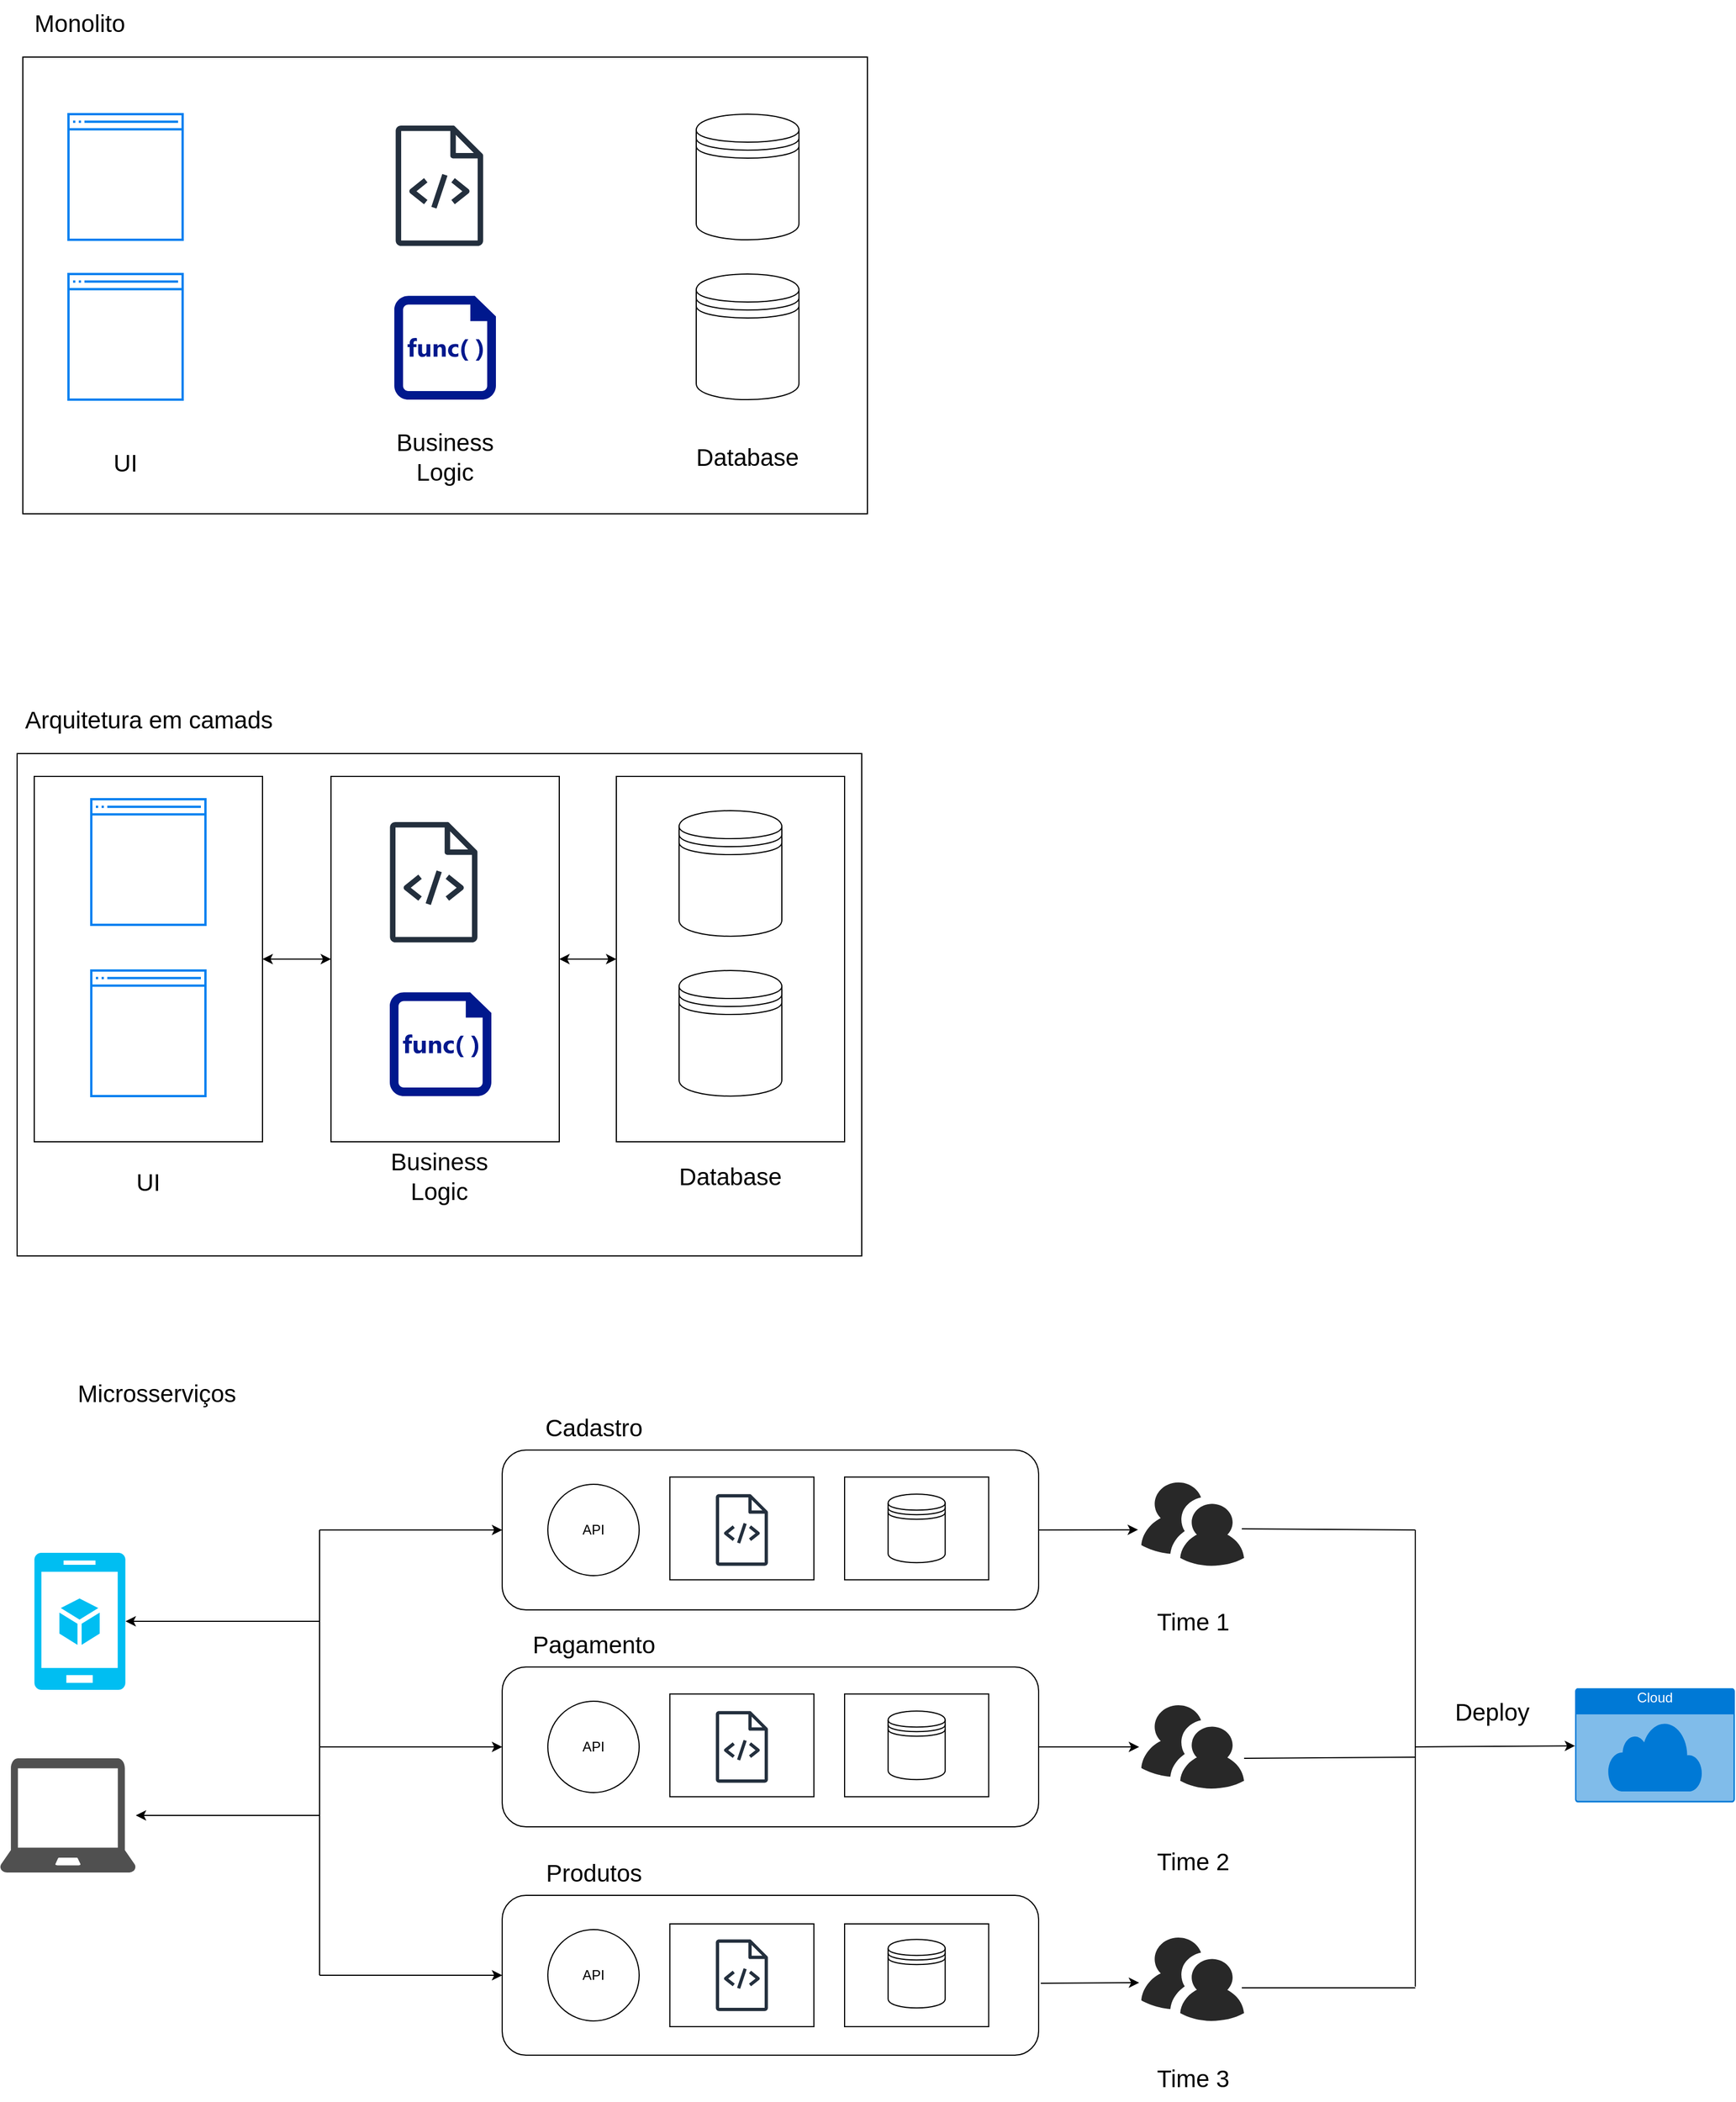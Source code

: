 <mxfile version="27.1.4">
  <diagram name="Page-1" id="bsXwj28w_MeKT_kwM-F2">
    <mxGraphModel dx="1418" dy="1894" grid="1" gridSize="10" guides="1" tooltips="1" connect="1" arrows="1" fold="1" page="1" pageScale="1" pageWidth="850" pageHeight="1100" math="0" shadow="0">
      <root>
        <mxCell id="0" />
        <mxCell id="1" parent="0" />
        <mxCell id="INxaInNsMyG7K104eZkQ-15" value="" style="rounded=0;whiteSpace=wrap;html=1;" vertex="1" parent="1">
          <mxGeometry x="55" y="-400" width="740" height="440" as="geometry" />
        </mxCell>
        <mxCell id="INxaInNsMyG7K104eZkQ-28" value="" style="rounded=0;whiteSpace=wrap;html=1;" vertex="1" parent="1">
          <mxGeometry x="580" y="-380" width="200" height="320" as="geometry" />
        </mxCell>
        <mxCell id="INxaInNsMyG7K104eZkQ-27" value="" style="rounded=0;whiteSpace=wrap;html=1;" vertex="1" parent="1">
          <mxGeometry x="330" y="-380" width="200" height="320" as="geometry" />
        </mxCell>
        <mxCell id="INxaInNsMyG7K104eZkQ-26" value="" style="rounded=0;whiteSpace=wrap;html=1;" vertex="1" parent="1">
          <mxGeometry x="70" y="-380" width="200" height="320" as="geometry" />
        </mxCell>
        <mxCell id="INxaInNsMyG7K104eZkQ-2" value="" style="rounded=0;whiteSpace=wrap;html=1;" vertex="1" parent="1">
          <mxGeometry x="60" y="-1010" width="740" height="400" as="geometry" />
        </mxCell>
        <mxCell id="INxaInNsMyG7K104eZkQ-3" value="&lt;font style=&quot;font-size: 21px;&quot;&gt;Monolito&lt;/font&gt;" style="text;html=1;align=center;verticalAlign=middle;whiteSpace=wrap;rounded=0;" vertex="1" parent="1">
          <mxGeometry x="60" y="-1060" width="100" height="40" as="geometry" />
        </mxCell>
        <mxCell id="INxaInNsMyG7K104eZkQ-4" value="" style="shape=datastore;whiteSpace=wrap;html=1;" vertex="1" parent="1">
          <mxGeometry x="650" y="-960" width="90" height="110" as="geometry" />
        </mxCell>
        <mxCell id="INxaInNsMyG7K104eZkQ-7" value="" style="html=1;verticalLabelPosition=bottom;align=center;labelBackgroundColor=#ffffff;verticalAlign=top;strokeWidth=2;strokeColor=#0080F0;shadow=0;dashed=0;shape=mxgraph.ios7.icons.window;" vertex="1" parent="1">
          <mxGeometry x="100" y="-960" width="100" height="110" as="geometry" />
        </mxCell>
        <mxCell id="INxaInNsMyG7K104eZkQ-8" value="" style="html=1;verticalLabelPosition=bottom;align=center;labelBackgroundColor=#ffffff;verticalAlign=top;strokeWidth=2;strokeColor=#0080F0;shadow=0;dashed=0;shape=mxgraph.ios7.icons.window;" vertex="1" parent="1">
          <mxGeometry x="100" y="-820" width="100" height="110" as="geometry" />
        </mxCell>
        <mxCell id="INxaInNsMyG7K104eZkQ-9" value="" style="shape=datastore;whiteSpace=wrap;html=1;" vertex="1" parent="1">
          <mxGeometry x="650" y="-820" width="90" height="110" as="geometry" />
        </mxCell>
        <mxCell id="INxaInNsMyG7K104eZkQ-10" value="" style="sketch=0;outlineConnect=0;fontColor=#232F3E;gradientColor=none;fillColor=#232F3D;strokeColor=none;dashed=0;verticalLabelPosition=bottom;verticalAlign=top;align=center;html=1;fontSize=12;fontStyle=0;aspect=fixed;pointerEvents=1;shape=mxgraph.aws4.source_code;" vertex="1" parent="1">
          <mxGeometry x="386.5" y="-950" width="77" height="105.37" as="geometry" />
        </mxCell>
        <mxCell id="INxaInNsMyG7K104eZkQ-11" value="" style="sketch=0;aspect=fixed;pointerEvents=1;shadow=0;dashed=0;html=1;strokeColor=none;labelPosition=center;verticalLabelPosition=bottom;verticalAlign=top;align=center;fillColor=#00188D;shape=mxgraph.mscae.enterprise.code_file" vertex="1" parent="1">
          <mxGeometry x="385.5" y="-800.82" width="89" height="90.82" as="geometry" />
        </mxCell>
        <mxCell id="INxaInNsMyG7K104eZkQ-12" value="&lt;font style=&quot;font-size: 21px;&quot;&gt;UI&lt;/font&gt;" style="text;html=1;align=center;verticalAlign=middle;whiteSpace=wrap;rounded=0;" vertex="1" parent="1">
          <mxGeometry x="100" y="-670" width="100" height="30" as="geometry" />
        </mxCell>
        <mxCell id="INxaInNsMyG7K104eZkQ-13" value="&lt;font style=&quot;font-size: 21px;&quot;&gt;Business Logic&lt;/font&gt;" style="text;html=1;align=center;verticalAlign=middle;whiteSpace=wrap;rounded=0;" vertex="1" parent="1">
          <mxGeometry x="380" y="-680" width="100" height="40" as="geometry" />
        </mxCell>
        <mxCell id="INxaInNsMyG7K104eZkQ-14" value="&lt;span style=&quot;font-size: 21px;&quot;&gt;Database&lt;/span&gt;" style="text;html=1;align=center;verticalAlign=middle;whiteSpace=wrap;rounded=0;" vertex="1" parent="1">
          <mxGeometry x="645" y="-680" width="100" height="40" as="geometry" />
        </mxCell>
        <mxCell id="INxaInNsMyG7K104eZkQ-16" value="&lt;font style=&quot;font-size: 21px;&quot;&gt;Arquitetura em camads&lt;/font&gt;" style="text;html=1;align=center;verticalAlign=middle;whiteSpace=wrap;rounded=0;" vertex="1" parent="1">
          <mxGeometry x="47.5" y="-450" width="245" height="40" as="geometry" />
        </mxCell>
        <mxCell id="INxaInNsMyG7K104eZkQ-17" value="" style="shape=datastore;whiteSpace=wrap;html=1;" vertex="1" parent="1">
          <mxGeometry x="635" y="-350" width="90" height="110" as="geometry" />
        </mxCell>
        <mxCell id="INxaInNsMyG7K104eZkQ-18" value="" style="html=1;verticalLabelPosition=bottom;align=center;labelBackgroundColor=#ffffff;verticalAlign=top;strokeWidth=2;strokeColor=#0080F0;shadow=0;dashed=0;shape=mxgraph.ios7.icons.window;" vertex="1" parent="1">
          <mxGeometry x="120" y="-360" width="100" height="110" as="geometry" />
        </mxCell>
        <mxCell id="INxaInNsMyG7K104eZkQ-19" value="" style="html=1;verticalLabelPosition=bottom;align=center;labelBackgroundColor=#ffffff;verticalAlign=top;strokeWidth=2;strokeColor=#0080F0;shadow=0;dashed=0;shape=mxgraph.ios7.icons.window;" vertex="1" parent="1">
          <mxGeometry x="120" y="-210" width="100" height="110" as="geometry" />
        </mxCell>
        <mxCell id="INxaInNsMyG7K104eZkQ-20" value="" style="shape=datastore;whiteSpace=wrap;html=1;" vertex="1" parent="1">
          <mxGeometry x="635" y="-210" width="90" height="110" as="geometry" />
        </mxCell>
        <mxCell id="INxaInNsMyG7K104eZkQ-21" value="" style="sketch=0;outlineConnect=0;fontColor=#232F3E;gradientColor=none;fillColor=#232F3D;strokeColor=none;dashed=0;verticalLabelPosition=bottom;verticalAlign=top;align=center;html=1;fontSize=12;fontStyle=0;aspect=fixed;pointerEvents=1;shape=mxgraph.aws4.source_code;" vertex="1" parent="1">
          <mxGeometry x="381.5" y="-340" width="77" height="105.37" as="geometry" />
        </mxCell>
        <mxCell id="INxaInNsMyG7K104eZkQ-22" value="" style="sketch=0;aspect=fixed;pointerEvents=1;shadow=0;dashed=0;html=1;strokeColor=none;labelPosition=center;verticalLabelPosition=bottom;verticalAlign=top;align=center;fillColor=#00188D;shape=mxgraph.mscae.enterprise.code_file" vertex="1" parent="1">
          <mxGeometry x="381.5" y="-190.82" width="89" height="90.82" as="geometry" />
        </mxCell>
        <mxCell id="INxaInNsMyG7K104eZkQ-23" value="&lt;font style=&quot;font-size: 21px;&quot;&gt;UI&lt;/font&gt;" style="text;html=1;align=center;verticalAlign=middle;whiteSpace=wrap;rounded=0;" vertex="1" parent="1">
          <mxGeometry x="120" y="-40" width="100" height="30" as="geometry" />
        </mxCell>
        <mxCell id="INxaInNsMyG7K104eZkQ-24" value="&lt;font style=&quot;font-size: 21px;&quot;&gt;Business Logic&lt;/font&gt;" style="text;html=1;align=center;verticalAlign=middle;whiteSpace=wrap;rounded=0;" vertex="1" parent="1">
          <mxGeometry x="375" y="-50" width="100" height="40" as="geometry" />
        </mxCell>
        <mxCell id="INxaInNsMyG7K104eZkQ-25" value="&lt;span style=&quot;font-size: 21px;&quot;&gt;Database&lt;/span&gt;" style="text;html=1;align=center;verticalAlign=middle;whiteSpace=wrap;rounded=0;" vertex="1" parent="1">
          <mxGeometry x="630" y="-50" width="100" height="40" as="geometry" />
        </mxCell>
        <mxCell id="INxaInNsMyG7K104eZkQ-31" value="" style="endArrow=classic;startArrow=classic;html=1;rounded=0;exitX=1;exitY=0.5;exitDx=0;exitDy=0;entryX=0;entryY=0.5;entryDx=0;entryDy=0;" edge="1" parent="1" source="INxaInNsMyG7K104eZkQ-26" target="INxaInNsMyG7K104eZkQ-27">
          <mxGeometry width="50" height="50" relative="1" as="geometry">
            <mxPoint x="400" y="-110" as="sourcePoint" />
            <mxPoint x="450" y="-160" as="targetPoint" />
          </mxGeometry>
        </mxCell>
        <mxCell id="INxaInNsMyG7K104eZkQ-33" value="" style="endArrow=classic;startArrow=classic;html=1;rounded=0;entryX=0;entryY=0.5;entryDx=0;entryDy=0;exitX=1;exitY=0.5;exitDx=0;exitDy=0;" edge="1" parent="1" source="INxaInNsMyG7K104eZkQ-27" target="INxaInNsMyG7K104eZkQ-28">
          <mxGeometry width="50" height="50" relative="1" as="geometry">
            <mxPoint x="400" y="-110" as="sourcePoint" />
            <mxPoint x="450" y="-160" as="targetPoint" />
          </mxGeometry>
        </mxCell>
        <mxCell id="INxaInNsMyG7K104eZkQ-35" value="" style="sketch=0;pointerEvents=1;shadow=0;dashed=0;html=1;strokeColor=none;fillColor=#505050;labelPosition=center;verticalLabelPosition=bottom;verticalAlign=top;outlineConnect=0;align=center;shape=mxgraph.office.devices.laptop;" vertex="1" parent="1">
          <mxGeometry x="40" y="480" width="119" height="100" as="geometry" />
        </mxCell>
        <mxCell id="INxaInNsMyG7K104eZkQ-36" value="" style="verticalLabelPosition=bottom;html=1;verticalAlign=top;align=center;strokeColor=none;fillColor=#00BEF2;shape=mxgraph.azure.mobile_services;pointerEvents=1;" vertex="1" parent="1">
          <mxGeometry x="70" y="300" width="80" height="120" as="geometry" />
        </mxCell>
        <mxCell id="INxaInNsMyG7K104eZkQ-37" value="" style="rounded=1;whiteSpace=wrap;html=1;" vertex="1" parent="1">
          <mxGeometry x="480" y="210" width="470" height="140" as="geometry" />
        </mxCell>
        <mxCell id="INxaInNsMyG7K104eZkQ-40" value="API" style="ellipse;whiteSpace=wrap;html=1;aspect=fixed;" vertex="1" parent="1">
          <mxGeometry x="520" y="240" width="80" height="80" as="geometry" />
        </mxCell>
        <mxCell id="INxaInNsMyG7K104eZkQ-41" value="" style="rounded=0;whiteSpace=wrap;html=1;" vertex="1" parent="1">
          <mxGeometry x="626.88" y="233.66" width="126.25" height="90" as="geometry" />
        </mxCell>
        <mxCell id="INxaInNsMyG7K104eZkQ-42" value="" style="sketch=0;outlineConnect=0;fontColor=#232F3E;gradientColor=none;fillColor=#232F3D;strokeColor=none;dashed=0;verticalLabelPosition=bottom;verticalAlign=top;align=center;html=1;fontSize=12;fontStyle=0;aspect=fixed;pointerEvents=1;shape=mxgraph.aws4.source_code;" vertex="1" parent="1">
          <mxGeometry x="667.1" y="248.66" width="45.8" height="62.68" as="geometry" />
        </mxCell>
        <mxCell id="INxaInNsMyG7K104eZkQ-46" value="" style="rounded=0;whiteSpace=wrap;html=1;" vertex="1" parent="1">
          <mxGeometry x="780" y="233.66" width="126.25" height="90" as="geometry" />
        </mxCell>
        <mxCell id="INxaInNsMyG7K104eZkQ-47" value="" style="shape=datastore;whiteSpace=wrap;html=1;" vertex="1" parent="1">
          <mxGeometry x="818.13" y="248.66" width="50" height="60" as="geometry" />
        </mxCell>
        <mxCell id="INxaInNsMyG7K104eZkQ-48" value="" style="rounded=1;whiteSpace=wrap;html=1;" vertex="1" parent="1">
          <mxGeometry x="480" y="400" width="470" height="140" as="geometry" />
        </mxCell>
        <mxCell id="INxaInNsMyG7K104eZkQ-49" value="API" style="ellipse;whiteSpace=wrap;html=1;aspect=fixed;" vertex="1" parent="1">
          <mxGeometry x="520" y="430" width="80" height="80" as="geometry" />
        </mxCell>
        <mxCell id="INxaInNsMyG7K104eZkQ-50" value="" style="rounded=0;whiteSpace=wrap;html=1;" vertex="1" parent="1">
          <mxGeometry x="626.88" y="423.66" width="126.25" height="90" as="geometry" />
        </mxCell>
        <mxCell id="INxaInNsMyG7K104eZkQ-51" value="" style="sketch=0;outlineConnect=0;fontColor=#232F3E;gradientColor=none;fillColor=#232F3D;strokeColor=none;dashed=0;verticalLabelPosition=bottom;verticalAlign=top;align=center;html=1;fontSize=12;fontStyle=0;aspect=fixed;pointerEvents=1;shape=mxgraph.aws4.source_code;" vertex="1" parent="1">
          <mxGeometry x="667.1" y="438.66" width="45.8" height="62.68" as="geometry" />
        </mxCell>
        <mxCell id="INxaInNsMyG7K104eZkQ-52" value="" style="rounded=0;whiteSpace=wrap;html=1;" vertex="1" parent="1">
          <mxGeometry x="780" y="423.66" width="126.25" height="90" as="geometry" />
        </mxCell>
        <mxCell id="INxaInNsMyG7K104eZkQ-53" value="" style="shape=datastore;whiteSpace=wrap;html=1;" vertex="1" parent="1">
          <mxGeometry x="818.13" y="438.66" width="50" height="60" as="geometry" />
        </mxCell>
        <mxCell id="INxaInNsMyG7K104eZkQ-54" value="" style="rounded=1;whiteSpace=wrap;html=1;" vertex="1" parent="1">
          <mxGeometry x="480" y="600" width="470" height="140" as="geometry" />
        </mxCell>
        <mxCell id="INxaInNsMyG7K104eZkQ-55" value="API" style="ellipse;whiteSpace=wrap;html=1;aspect=fixed;" vertex="1" parent="1">
          <mxGeometry x="520" y="630" width="80" height="80" as="geometry" />
        </mxCell>
        <mxCell id="INxaInNsMyG7K104eZkQ-56" value="" style="rounded=0;whiteSpace=wrap;html=1;" vertex="1" parent="1">
          <mxGeometry x="626.87" y="625" width="126.25" height="90" as="geometry" />
        </mxCell>
        <mxCell id="INxaInNsMyG7K104eZkQ-57" value="" style="sketch=0;outlineConnect=0;fontColor=#232F3E;gradientColor=none;fillColor=#232F3D;strokeColor=none;dashed=0;verticalLabelPosition=bottom;verticalAlign=top;align=center;html=1;fontSize=12;fontStyle=0;aspect=fixed;pointerEvents=1;shape=mxgraph.aws4.source_code;" vertex="1" parent="1">
          <mxGeometry x="667.1" y="638.66" width="45.8" height="62.68" as="geometry" />
        </mxCell>
        <mxCell id="INxaInNsMyG7K104eZkQ-58" value="" style="rounded=0;whiteSpace=wrap;html=1;" vertex="1" parent="1">
          <mxGeometry x="780" y="625" width="126.25" height="90" as="geometry" />
        </mxCell>
        <mxCell id="INxaInNsMyG7K104eZkQ-59" value="" style="shape=datastore;whiteSpace=wrap;html=1;" vertex="1" parent="1">
          <mxGeometry x="818.13" y="638.66" width="50" height="60" as="geometry" />
        </mxCell>
        <mxCell id="INxaInNsMyG7K104eZkQ-60" value="" style="endArrow=none;html=1;rounded=0;" edge="1" parent="1">
          <mxGeometry width="50" height="50" relative="1" as="geometry">
            <mxPoint x="320" y="670" as="sourcePoint" />
            <mxPoint x="320" y="280" as="targetPoint" />
          </mxGeometry>
        </mxCell>
        <mxCell id="INxaInNsMyG7K104eZkQ-61" value="" style="endArrow=classic;html=1;rounded=0;" edge="1" parent="1" target="INxaInNsMyG7K104eZkQ-54">
          <mxGeometry width="50" height="50" relative="1" as="geometry">
            <mxPoint x="320" y="670" as="sourcePoint" />
            <mxPoint x="450" y="380" as="targetPoint" />
          </mxGeometry>
        </mxCell>
        <mxCell id="INxaInNsMyG7K104eZkQ-62" value="" style="endArrow=classic;html=1;rounded=0;entryX=0;entryY=0.5;entryDx=0;entryDy=0;" edge="1" parent="1" target="INxaInNsMyG7K104eZkQ-37">
          <mxGeometry width="50" height="50" relative="1" as="geometry">
            <mxPoint x="320" y="280" as="sourcePoint" />
            <mxPoint x="450" y="380" as="targetPoint" />
          </mxGeometry>
        </mxCell>
        <mxCell id="INxaInNsMyG7K104eZkQ-63" value="" style="endArrow=classic;html=1;rounded=0;entryX=1;entryY=0.5;entryDx=0;entryDy=0;entryPerimeter=0;" edge="1" parent="1" target="INxaInNsMyG7K104eZkQ-36">
          <mxGeometry width="50" height="50" relative="1" as="geometry">
            <mxPoint x="320" y="360" as="sourcePoint" />
            <mxPoint x="450" y="380" as="targetPoint" />
          </mxGeometry>
        </mxCell>
        <mxCell id="INxaInNsMyG7K104eZkQ-64" value="" style="endArrow=classic;html=1;rounded=0;" edge="1" parent="1" target="INxaInNsMyG7K104eZkQ-35">
          <mxGeometry width="50" height="50" relative="1" as="geometry">
            <mxPoint x="320" y="530" as="sourcePoint" />
            <mxPoint x="450" y="380" as="targetPoint" />
          </mxGeometry>
        </mxCell>
        <mxCell id="INxaInNsMyG7K104eZkQ-65" value="" style="endArrow=classic;html=1;rounded=0;entryX=0;entryY=0.5;entryDx=0;entryDy=0;" edge="1" parent="1" target="INxaInNsMyG7K104eZkQ-48">
          <mxGeometry width="50" height="50" relative="1" as="geometry">
            <mxPoint x="320" y="470" as="sourcePoint" />
            <mxPoint x="450" y="380" as="targetPoint" />
          </mxGeometry>
        </mxCell>
        <mxCell id="INxaInNsMyG7K104eZkQ-66" value="&lt;font style=&quot;font-size: 21px;&quot;&gt;Microsserviços&lt;/font&gt;" style="text;html=1;align=center;verticalAlign=middle;whiteSpace=wrap;rounded=0;" vertex="1" parent="1">
          <mxGeometry x="55" y="140" width="245" height="40" as="geometry" />
        </mxCell>
        <mxCell id="INxaInNsMyG7K104eZkQ-67" value="" style="verticalLabelPosition=bottom;sketch=0;html=1;fillColor=#282828;strokeColor=none;verticalAlign=top;pointerEvents=1;align=center;shape=mxgraph.cisco_safe.people_places_things_icons.icon9;" vertex="1" parent="1">
          <mxGeometry x="1040" y="238.34" width="90" height="73" as="geometry" />
        </mxCell>
        <mxCell id="INxaInNsMyG7K104eZkQ-68" value="" style="verticalLabelPosition=bottom;sketch=0;html=1;fillColor=#282828;strokeColor=none;verticalAlign=top;pointerEvents=1;align=center;shape=mxgraph.cisco_safe.people_places_things_icons.icon9;" vertex="1" parent="1">
          <mxGeometry x="1040" y="433.5" width="90" height="73" as="geometry" />
        </mxCell>
        <mxCell id="INxaInNsMyG7K104eZkQ-69" value="" style="verticalLabelPosition=bottom;sketch=0;html=1;fillColor=#282828;strokeColor=none;verticalAlign=top;pointerEvents=1;align=center;shape=mxgraph.cisco_safe.people_places_things_icons.icon9;" vertex="1" parent="1">
          <mxGeometry x="1040" y="637" width="90" height="73" as="geometry" />
        </mxCell>
        <mxCell id="INxaInNsMyG7K104eZkQ-70" value="&lt;font style=&quot;font-size: 21px;&quot;&gt;Time 1&lt;/font&gt;" style="text;html=1;align=center;verticalAlign=middle;whiteSpace=wrap;rounded=0;" vertex="1" parent="1">
          <mxGeometry x="1007.5" y="340" width="155" height="40" as="geometry" />
        </mxCell>
        <mxCell id="INxaInNsMyG7K104eZkQ-71" value="&lt;font style=&quot;font-size: 21px;&quot;&gt;Time 2&lt;/font&gt;" style="text;html=1;align=center;verticalAlign=middle;whiteSpace=wrap;rounded=0;" vertex="1" parent="1">
          <mxGeometry x="1007.5" y="550" width="155" height="40" as="geometry" />
        </mxCell>
        <mxCell id="INxaInNsMyG7K104eZkQ-72" value="&lt;font style=&quot;font-size: 21px;&quot;&gt;Time 3&lt;/font&gt;" style="text;html=1;align=center;verticalAlign=middle;whiteSpace=wrap;rounded=0;" vertex="1" parent="1">
          <mxGeometry x="1007.5" y="740" width="155" height="40" as="geometry" />
        </mxCell>
        <mxCell id="INxaInNsMyG7K104eZkQ-73" value="Cloud" style="html=1;whiteSpace=wrap;strokeColor=none;fillColor=#0079D6;labelPosition=center;verticalLabelPosition=middle;verticalAlign=top;align=center;fontSize=12;outlineConnect=0;spacingTop=-6;fontColor=#FFFFFF;sketch=0;shape=mxgraph.sitemap.cloud;" vertex="1" parent="1">
          <mxGeometry x="1420" y="418.66" width="140" height="100" as="geometry" />
        </mxCell>
        <mxCell id="INxaInNsMyG7K104eZkQ-74" value="" style="endArrow=classic;html=1;rounded=0;exitX=1;exitY=0.5;exitDx=0;exitDy=0;entryX=-0.022;entryY=0.5;entryDx=0;entryDy=0;entryPerimeter=0;" edge="1" parent="1" source="INxaInNsMyG7K104eZkQ-48" target="INxaInNsMyG7K104eZkQ-68">
          <mxGeometry width="50" height="50" relative="1" as="geometry">
            <mxPoint x="840" y="530" as="sourcePoint" />
            <mxPoint x="890" y="480" as="targetPoint" />
          </mxGeometry>
        </mxCell>
        <mxCell id="INxaInNsMyG7K104eZkQ-75" value="" style="endArrow=classic;html=1;rounded=0;exitX=1;exitY=0.5;exitDx=0;exitDy=0;entryX=-0.033;entryY=0.568;entryDx=0;entryDy=0;entryPerimeter=0;" edge="1" parent="1" source="INxaInNsMyG7K104eZkQ-37" target="INxaInNsMyG7K104eZkQ-67">
          <mxGeometry width="50" height="50" relative="1" as="geometry">
            <mxPoint x="990" y="330" as="sourcePoint" />
            <mxPoint x="1078" y="330" as="targetPoint" />
            <Array as="points" />
          </mxGeometry>
        </mxCell>
        <mxCell id="INxaInNsMyG7K104eZkQ-76" value="" style="endArrow=classic;html=1;rounded=0;exitX=1.004;exitY=0.55;exitDx=0;exitDy=0;entryX=-0.022;entryY=0.541;entryDx=0;entryDy=0;entryPerimeter=0;exitPerimeter=0;" edge="1" parent="1" source="INxaInNsMyG7K104eZkQ-54" target="INxaInNsMyG7K104eZkQ-69">
          <mxGeometry width="50" height="50" relative="1" as="geometry">
            <mxPoint x="970" y="680" as="sourcePoint" />
            <mxPoint x="1058" y="680" as="targetPoint" />
          </mxGeometry>
        </mxCell>
        <mxCell id="INxaInNsMyG7K104eZkQ-77" value="" style="endArrow=none;html=1;rounded=0;" edge="1" parent="1">
          <mxGeometry width="50" height="50" relative="1" as="geometry">
            <mxPoint x="1280" y="680" as="sourcePoint" />
            <mxPoint x="1280" y="280" as="targetPoint" />
            <Array as="points">
              <mxPoint x="1280" y="470" />
            </Array>
          </mxGeometry>
        </mxCell>
        <mxCell id="INxaInNsMyG7K104eZkQ-79" value="" style="endArrow=none;html=1;rounded=0;entryX=0.978;entryY=0.557;entryDx=0;entryDy=0;entryPerimeter=0;" edge="1" parent="1" target="INxaInNsMyG7K104eZkQ-67">
          <mxGeometry width="50" height="50" relative="1" as="geometry">
            <mxPoint x="1280" y="280" as="sourcePoint" />
            <mxPoint x="890" y="480" as="targetPoint" />
          </mxGeometry>
        </mxCell>
        <mxCell id="INxaInNsMyG7K104eZkQ-80" value="" style="endArrow=none;html=1;rounded=0;exitX=0.978;exitY=0.603;exitDx=0;exitDy=0;exitPerimeter=0;" edge="1" parent="1" source="INxaInNsMyG7K104eZkQ-69">
          <mxGeometry width="50" height="50" relative="1" as="geometry">
            <mxPoint x="840" y="530" as="sourcePoint" />
            <mxPoint x="1280" y="681" as="targetPoint" />
          </mxGeometry>
        </mxCell>
        <mxCell id="INxaInNsMyG7K104eZkQ-81" value="" style="endArrow=none;html=1;rounded=0;" edge="1" parent="1">
          <mxGeometry width="50" height="50" relative="1" as="geometry">
            <mxPoint x="1130" y="480" as="sourcePoint" />
            <mxPoint x="1280" y="479" as="targetPoint" />
          </mxGeometry>
        </mxCell>
        <mxCell id="INxaInNsMyG7K104eZkQ-82" value="" style="endArrow=classic;html=1;rounded=0;" edge="1" parent="1" target="INxaInNsMyG7K104eZkQ-73">
          <mxGeometry width="50" height="50" relative="1" as="geometry">
            <mxPoint x="1280" y="470" as="sourcePoint" />
            <mxPoint x="890" y="480" as="targetPoint" />
          </mxGeometry>
        </mxCell>
        <mxCell id="INxaInNsMyG7K104eZkQ-83" value="&lt;font style=&quot;font-size: 21px;&quot;&gt;Deploy&lt;/font&gt;" style="text;html=1;align=center;verticalAlign=middle;whiteSpace=wrap;rounded=0;" vertex="1" parent="1">
          <mxGeometry x="1300" y="418.66" width="95" height="40" as="geometry" />
        </mxCell>
        <mxCell id="INxaInNsMyG7K104eZkQ-84" value="&lt;font style=&quot;font-size: 21px;&quot;&gt;Produtos&lt;/font&gt;" style="text;html=1;align=center;verticalAlign=middle;whiteSpace=wrap;rounded=0;" vertex="1" parent="1">
          <mxGeometry x="482.5" y="560" width="155" height="40" as="geometry" />
        </mxCell>
        <mxCell id="INxaInNsMyG7K104eZkQ-85" value="&lt;font style=&quot;font-size: 21px;&quot;&gt;Pagamento&lt;/font&gt;" style="text;html=1;align=center;verticalAlign=middle;whiteSpace=wrap;rounded=0;" vertex="1" parent="1">
          <mxGeometry x="482.5" y="360" width="155" height="40" as="geometry" />
        </mxCell>
        <mxCell id="INxaInNsMyG7K104eZkQ-86" value="&lt;font style=&quot;font-size: 21px;&quot;&gt;Cadastro&lt;/font&gt;" style="text;html=1;align=center;verticalAlign=middle;whiteSpace=wrap;rounded=0;" vertex="1" parent="1">
          <mxGeometry x="491.56" y="170" width="136.88" height="40" as="geometry" />
        </mxCell>
      </root>
    </mxGraphModel>
  </diagram>
</mxfile>
